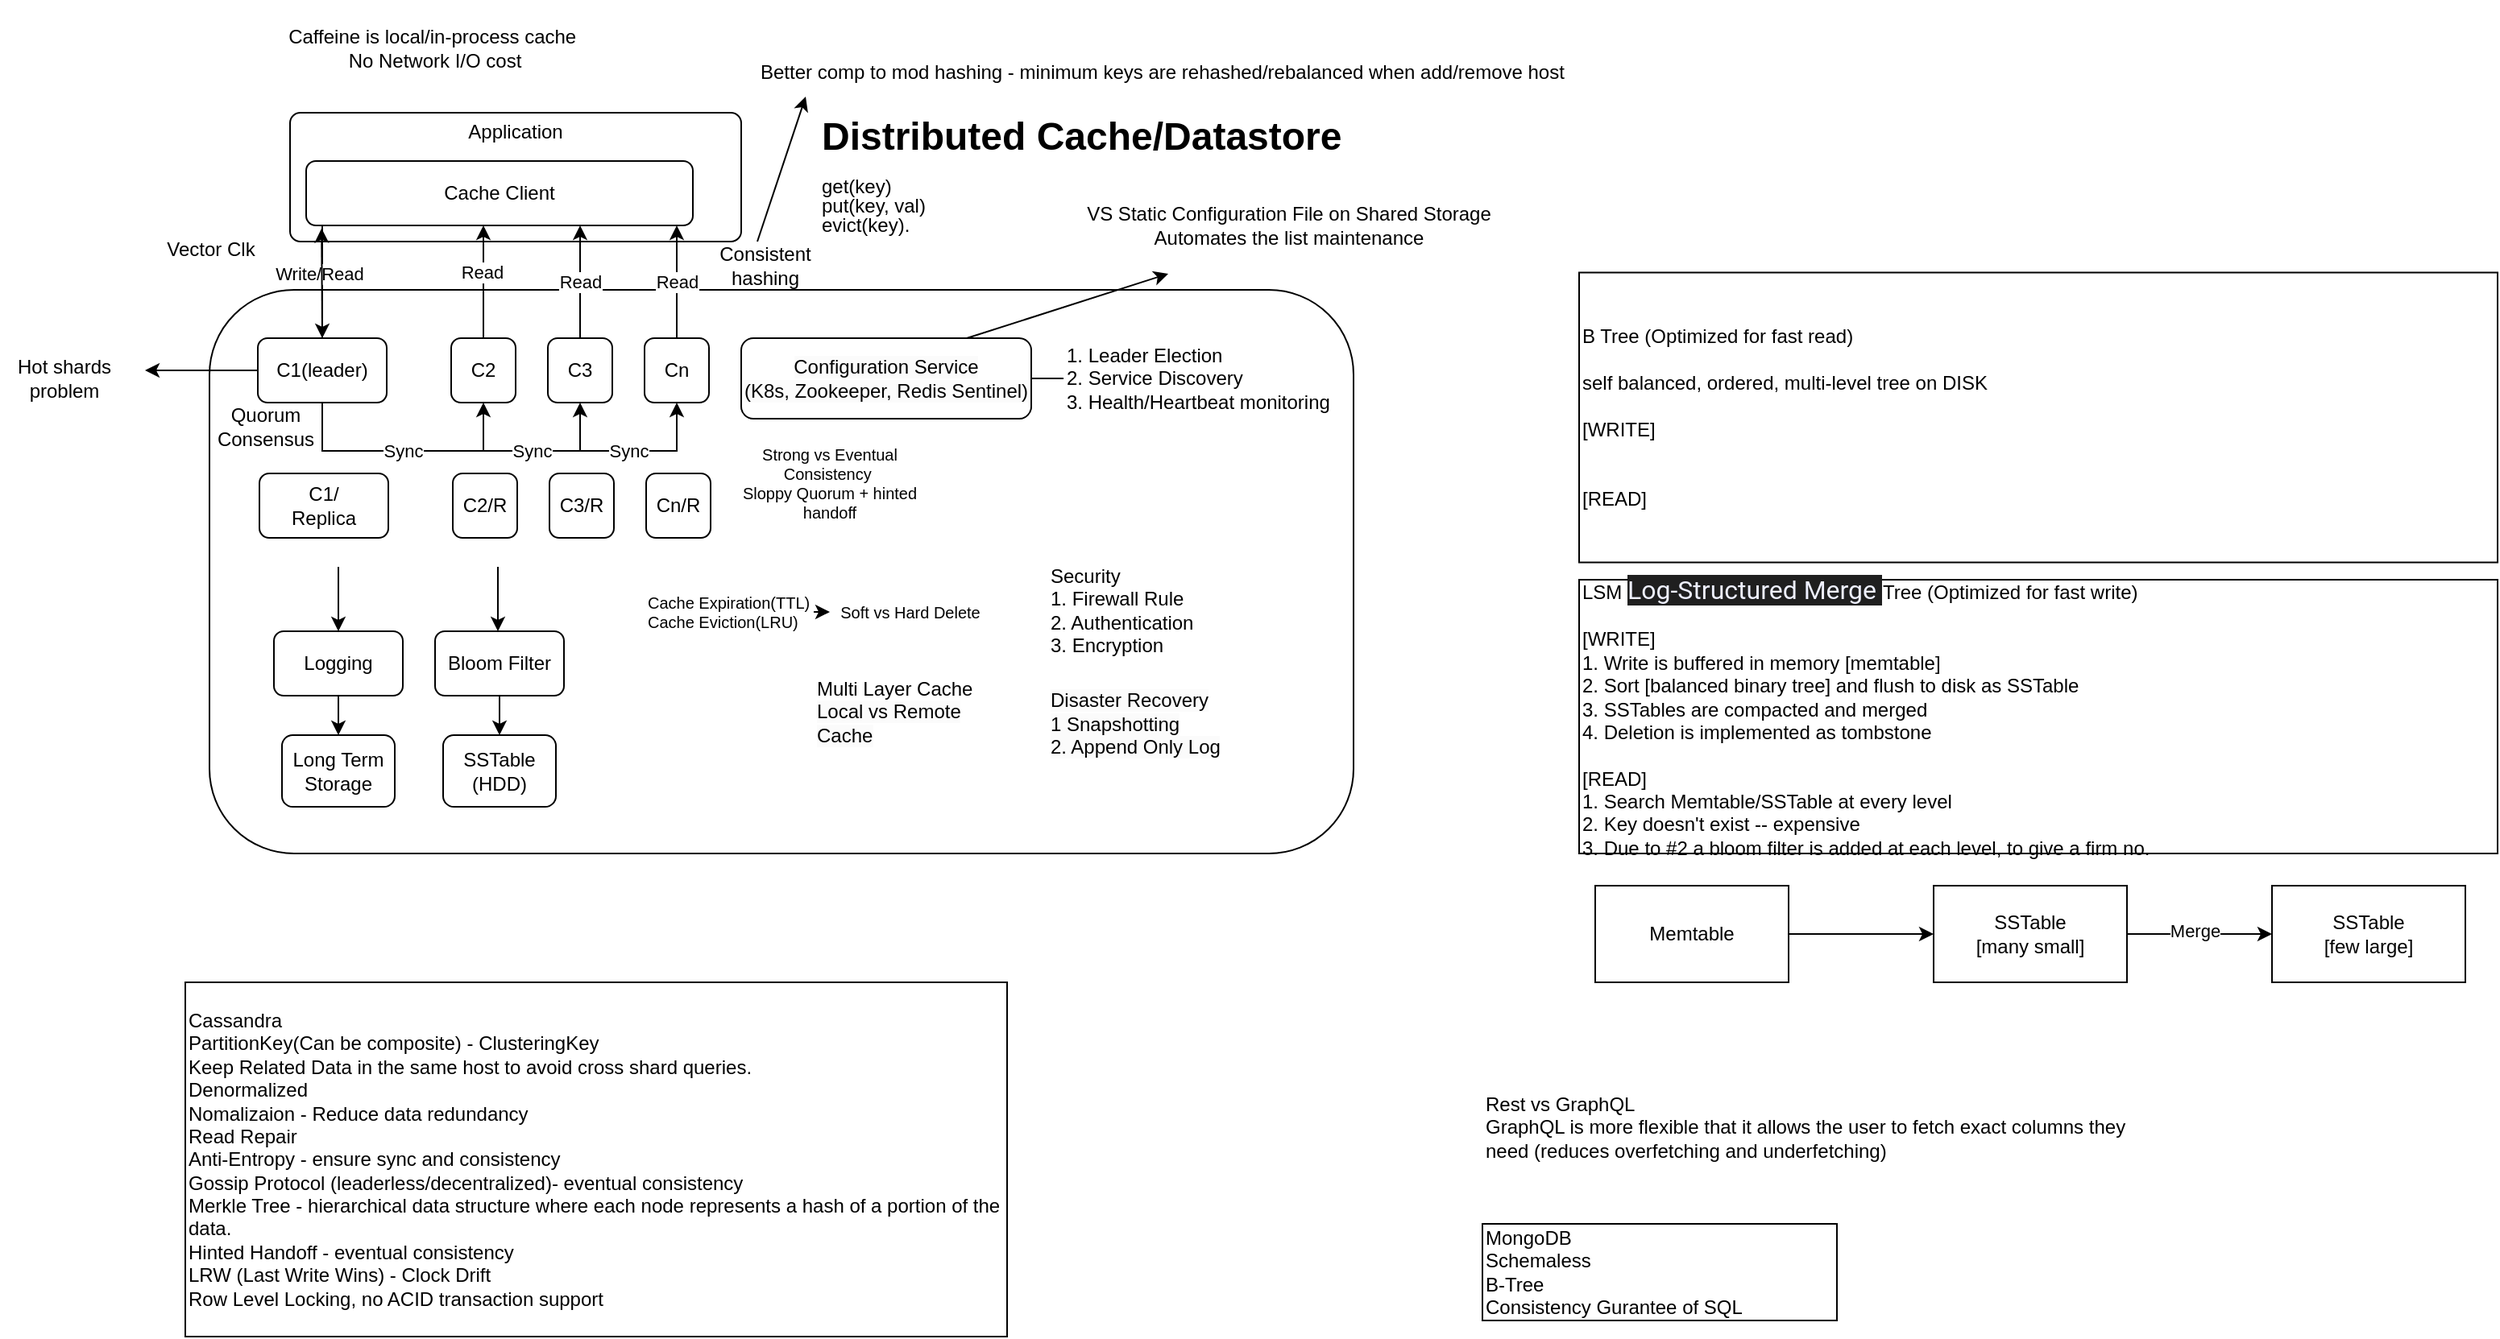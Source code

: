 <mxfile version="28.2.5">
  <diagram name="Page-1" id="P5muPFHz2gZ1AS87yahM">
    <mxGraphModel dx="2058" dy="1112" grid="1" gridSize="10" guides="1" tooltips="1" connect="1" arrows="1" fold="1" page="1" pageScale="1" pageWidth="850" pageHeight="1100" math="0" shadow="0">
      <root>
        <mxCell id="0" />
        <mxCell id="1" parent="0" />
        <mxCell id="0X59PUgcTV4MXo8Vb6Gh-38" value="" style="rounded=1;whiteSpace=wrap;html=1;" parent="1" vertex="1">
          <mxGeometry x="130" y="440" width="710" height="350" as="geometry" />
        </mxCell>
        <mxCell id="0X59PUgcTV4MXo8Vb6Gh-2" value="Application&lt;br&gt;&lt;br&gt;&lt;br&gt;&lt;br&gt;&lt;br&gt;" style="rounded=1;whiteSpace=wrap;html=1;arcSize=8;" parent="1" vertex="1">
          <mxGeometry x="180" y="330" width="280" height="80" as="geometry" />
        </mxCell>
        <mxCell id="0X59PUgcTV4MXo8Vb6Gh-5" value="Cache Client" style="rounded=1;whiteSpace=wrap;html=1;" parent="1" vertex="1">
          <mxGeometry x="190" y="360" width="240" height="40" as="geometry" />
        </mxCell>
        <mxCell id="0X59PUgcTV4MXo8Vb6Gh-7" value="C2" style="rounded=1;whiteSpace=wrap;html=1;" parent="1" vertex="1">
          <mxGeometry x="280" y="470" width="40" height="40" as="geometry" />
        </mxCell>
        <mxCell id="0X59PUgcTV4MXo8Vb6Gh-9" value="C3" style="rounded=1;whiteSpace=wrap;html=1;" parent="1" vertex="1">
          <mxGeometry x="340" y="470" width="40" height="40" as="geometry" />
        </mxCell>
        <mxCell id="0X59PUgcTV4MXo8Vb6Gh-10" value="Cn" style="rounded=1;whiteSpace=wrap;html=1;" parent="1" vertex="1">
          <mxGeometry x="400" y="470" width="40" height="40" as="geometry" />
        </mxCell>
        <mxCell id="0X59PUgcTV4MXo8Vb6Gh-11" value="C1(leader)" style="rounded=1;whiteSpace=wrap;html=1;" parent="1" vertex="1">
          <mxGeometry x="160" y="470" width="80" height="40" as="geometry" />
        </mxCell>
        <mxCell id="0X59PUgcTV4MXo8Vb6Gh-12" value="" style="endArrow=classic;html=1;rounded=0;entryX=0.5;entryY=0;entryDx=0;entryDy=0;" parent="1" target="0X59PUgcTV4MXo8Vb6Gh-11" edge="1">
          <mxGeometry width="50" height="50" relative="1" as="geometry">
            <mxPoint x="200" y="400" as="sourcePoint" />
            <mxPoint x="340" y="510" as="targetPoint" />
          </mxGeometry>
        </mxCell>
        <mxCell id="0X59PUgcTV4MXo8Vb6Gh-13" value="Write/Read" style="edgeLabel;html=1;align=center;verticalAlign=middle;resizable=0;points=[];" parent="0X59PUgcTV4MXo8Vb6Gh-12" connectable="0" vertex="1">
          <mxGeometry x="-0.141" y="-2" relative="1" as="geometry">
            <mxPoint as="offset" />
          </mxGeometry>
        </mxCell>
        <mxCell id="0X59PUgcTV4MXo8Vb6Gh-16" value="Read" style="endArrow=classic;html=1;rounded=0;" parent="1" edge="1">
          <mxGeometry x="0.187" y="1" width="50" height="50" relative="1" as="geometry">
            <mxPoint x="300" y="470" as="sourcePoint" />
            <mxPoint x="300" y="400" as="targetPoint" />
            <mxPoint as="offset" />
          </mxGeometry>
        </mxCell>
        <mxCell id="0X59PUgcTV4MXo8Vb6Gh-17" value="Read" style="endArrow=classic;html=1;rounded=0;exitX=0.5;exitY=0;exitDx=0;exitDy=0;" parent="1" source="0X59PUgcTV4MXo8Vb6Gh-9" edge="1">
          <mxGeometry width="50" height="50" relative="1" as="geometry">
            <mxPoint x="310" y="480" as="sourcePoint" />
            <mxPoint x="360" y="400" as="targetPoint" />
          </mxGeometry>
        </mxCell>
        <mxCell id="0X59PUgcTV4MXo8Vb6Gh-18" value="Read" style="endArrow=classic;html=1;rounded=0;exitX=0.5;exitY=0;exitDx=0;exitDy=0;" parent="1" source="0X59PUgcTV4MXo8Vb6Gh-10" edge="1">
          <mxGeometry width="50" height="50" relative="1" as="geometry">
            <mxPoint x="370" y="480" as="sourcePoint" />
            <mxPoint x="420" y="400" as="targetPoint" />
          </mxGeometry>
        </mxCell>
        <mxCell id="0X59PUgcTV4MXo8Vb6Gh-19" value="Sync" style="endArrow=classic;html=1;rounded=0;exitX=0.5;exitY=1;exitDx=0;exitDy=0;entryX=0.5;entryY=1;entryDx=0;entryDy=0;" parent="1" source="0X59PUgcTV4MXo8Vb6Gh-11" target="0X59PUgcTV4MXo8Vb6Gh-7" edge="1">
          <mxGeometry width="50" height="50" relative="1" as="geometry">
            <mxPoint x="200" y="540" as="sourcePoint" />
            <mxPoint x="350" y="540" as="targetPoint" />
            <Array as="points">
              <mxPoint x="200" y="540" />
              <mxPoint x="300" y="540" />
            </Array>
          </mxGeometry>
        </mxCell>
        <mxCell id="0X59PUgcTV4MXo8Vb6Gh-20" value="Strong vs Eventual Consistency&amp;nbsp;&lt;br&gt;Sloppy Quorum + hinted handoff" style="text;html=1;strokeColor=none;fillColor=none;align=center;verticalAlign=middle;whiteSpace=wrap;rounded=0;fontSize=10;" parent="1" vertex="1">
          <mxGeometry x="450" y="530" width="130" height="60" as="geometry" />
        </mxCell>
        <mxCell id="0X59PUgcTV4MXo8Vb6Gh-22" value="Sync" style="endArrow=classic;html=1;rounded=0;entryX=0.5;entryY=1;entryDx=0;entryDy=0;" parent="1" target="0X59PUgcTV4MXo8Vb6Gh-9" edge="1">
          <mxGeometry x="-0.333" width="50" height="50" relative="1" as="geometry">
            <mxPoint x="300" y="540" as="sourcePoint" />
            <mxPoint x="450" y="530" as="targetPoint" />
            <Array as="points">
              <mxPoint x="360" y="540" />
            </Array>
            <mxPoint as="offset" />
          </mxGeometry>
        </mxCell>
        <mxCell id="0X59PUgcTV4MXo8Vb6Gh-23" value="Sync" style="endArrow=classic;html=1;rounded=0;entryX=0.5;entryY=1;entryDx=0;entryDy=0;" parent="1" target="0X59PUgcTV4MXo8Vb6Gh-10" edge="1">
          <mxGeometry x="-0.333" width="50" height="50" relative="1" as="geometry">
            <mxPoint x="360" y="540" as="sourcePoint" />
            <mxPoint x="480" y="530" as="targetPoint" />
            <Array as="points">
              <mxPoint x="420" y="540" />
            </Array>
            <mxPoint as="offset" />
          </mxGeometry>
        </mxCell>
        <mxCell id="0X59PUgcTV4MXo8Vb6Gh-41" value="" style="edgeStyle=orthogonalEdgeStyle;rounded=0;orthogonalLoop=1;jettySize=auto;html=1;" parent="1" source="0X59PUgcTV4MXo8Vb6Gh-27" edge="1">
          <mxGeometry relative="1" as="geometry">
            <mxPoint x="600" y="500" as="targetPoint" />
          </mxGeometry>
        </mxCell>
        <mxCell id="0X59PUgcTV4MXo8Vb6Gh-27" value="1. Leader Election&lt;br&gt;2. Service Discovery&lt;br&gt;3. Health/Heartbeat monitoring" style="text;html=1;strokeColor=none;fillColor=none;align=left;verticalAlign=middle;whiteSpace=wrap;rounded=0;" parent="1" vertex="1">
          <mxGeometry x="660" y="475" width="210" height="40" as="geometry" />
        </mxCell>
        <mxCell id="0X59PUgcTV4MXo8Vb6Gh-29" value="Consistent hashing" style="text;html=1;strokeColor=none;fillColor=none;align=center;verticalAlign=middle;whiteSpace=wrap;rounded=0;" parent="1" vertex="1">
          <mxGeometry x="425" y="410" width="100" height="30" as="geometry" />
        </mxCell>
        <mxCell id="0X59PUgcTV4MXo8Vb6Gh-35" value="&lt;span style=&quot;color: rgb(0, 0, 0); font-family: Helvetica; font-size: 12px; font-style: normal; font-variant-ligatures: normal; font-variant-caps: normal; font-weight: 400; letter-spacing: normal; orphans: 2; text-align: center; text-indent: 0px; text-transform: none; widows: 2; word-spacing: 0px; -webkit-text-stroke-width: 0px; background-color: rgb(251, 251, 251); text-decoration-thickness: initial; text-decoration-style: initial; text-decoration-color: initial; float: none; display: inline !important;&quot;&gt;Configuration Service&lt;/span&gt;&lt;br style=&quot;border-color: var(--border-color); color: rgb(0, 0, 0); font-family: Helvetica; font-size: 12px; font-style: normal; font-variant-ligatures: normal; font-variant-caps: normal; font-weight: 400; letter-spacing: normal; orphans: 2; text-align: center; text-indent: 0px; text-transform: none; widows: 2; word-spacing: 0px; -webkit-text-stroke-width: 0px; background-color: rgb(251, 251, 251); text-decoration-thickness: initial; text-decoration-style: initial; text-decoration-color: initial;&quot;&gt;&lt;span style=&quot;color: rgb(0, 0, 0); font-family: Helvetica; font-size: 12px; font-style: normal; font-variant-ligatures: normal; font-variant-caps: normal; font-weight: 400; letter-spacing: normal; orphans: 2; text-align: center; text-indent: 0px; text-transform: none; widows: 2; word-spacing: 0px; -webkit-text-stroke-width: 0px; background-color: rgb(251, 251, 251); text-decoration-thickness: initial; text-decoration-style: initial; text-decoration-color: initial; float: none; display: inline !important;&quot;&gt;(K8s, Zookeeper, Redis Sentinel)&lt;/span&gt;" style="rounded=1;whiteSpace=wrap;html=1;" parent="1" vertex="1">
          <mxGeometry x="460" y="470" width="180" height="50" as="geometry" />
        </mxCell>
        <mxCell id="0X59PUgcTV4MXo8Vb6Gh-43" value="&lt;br&gt;&lt;span style=&quot;color: rgb(0, 0, 0); font-family: Helvetica; font-size: 12px; font-style: normal; font-variant-ligatures: normal; font-variant-caps: normal; font-weight: 400; letter-spacing: normal; orphans: 2; text-indent: 0px; text-transform: none; widows: 2; word-spacing: 0px; -webkit-text-stroke-width: 0px; background-color: rgb(251, 251, 251); text-decoration-thickness: initial; text-decoration-style: initial; text-decoration-color: initial; float: none; display: inline !important;&quot;&gt;Disaster Recovery&lt;/span&gt;&lt;br style=&quot;border-color: var(--border-color); color: rgb(0, 0, 0); font-family: Helvetica; font-size: 12px; font-style: normal; font-variant-ligatures: normal; font-variant-caps: normal; font-weight: 400; letter-spacing: normal; orphans: 2; text-indent: 0px; text-transform: none; widows: 2; word-spacing: 0px; -webkit-text-stroke-width: 0px; background-color: rgb(251, 251, 251); text-decoration-thickness: initial; text-decoration-style: initial; text-decoration-color: initial;&quot;&gt;&lt;span style=&quot;color: rgb(0, 0, 0); font-family: Helvetica; font-size: 12px; font-style: normal; font-variant-ligatures: normal; font-variant-caps: normal; font-weight: 400; letter-spacing: normal; orphans: 2; text-indent: 0px; text-transform: none; widows: 2; word-spacing: 0px; -webkit-text-stroke-width: 0px; background-color: rgb(251, 251, 251); text-decoration-thickness: initial; text-decoration-style: initial; text-decoration-color: initial; float: none; display: inline !important;&quot;&gt;1 Snapshotting&lt;/span&gt;&lt;br style=&quot;border-color: var(--border-color); color: rgb(0, 0, 0); font-family: Helvetica; font-size: 12px; font-style: normal; font-variant-ligatures: normal; font-variant-caps: normal; font-weight: 400; letter-spacing: normal; orphans: 2; text-indent: 0px; text-transform: none; widows: 2; word-spacing: 0px; -webkit-text-stroke-width: 0px; background-color: rgb(251, 251, 251); text-decoration-thickness: initial; text-decoration-style: initial; text-decoration-color: initial;&quot;&gt;&lt;span style=&quot;color: rgb(0, 0, 0); font-family: Helvetica; font-size: 12px; font-style: normal; font-variant-ligatures: normal; font-variant-caps: normal; font-weight: 400; letter-spacing: normal; orphans: 2; text-indent: 0px; text-transform: none; widows: 2; word-spacing: 0px; -webkit-text-stroke-width: 0px; background-color: rgb(251, 251, 251); text-decoration-thickness: initial; text-decoration-style: initial; text-decoration-color: initial; float: none; display: inline !important;&quot;&gt;2. Append Only Log&lt;/span&gt;" style="text;html=1;strokeColor=none;fillColor=none;align=left;verticalAlign=middle;whiteSpace=wrap;rounded=0;" parent="1" vertex="1">
          <mxGeometry x="650" y="669.25" width="120" height="65.5" as="geometry" />
        </mxCell>
        <mxCell id="0X59PUgcTV4MXo8Vb6Gh-44" value="" style="endArrow=classic;html=1;rounded=0;entryX=0.5;entryY=0;entryDx=0;entryDy=0;" parent="1" target="0X59PUgcTV4MXo8Vb6Gh-45" edge="1">
          <mxGeometry width="50" height="50" relative="1" as="geometry">
            <mxPoint x="210" y="612" as="sourcePoint" />
            <mxPoint x="310" y="632" as="targetPoint" />
          </mxGeometry>
        </mxCell>
        <mxCell id="0X59PUgcTV4MXo8Vb6Gh-45" value="Logging" style="rounded=1;whiteSpace=wrap;html=1;" parent="1" vertex="1">
          <mxGeometry x="170" y="652" width="80" height="40" as="geometry" />
        </mxCell>
        <mxCell id="0X59PUgcTV4MXo8Vb6Gh-46" value="Long Term Storage" style="rounded=1;whiteSpace=wrap;html=1;" parent="1" vertex="1">
          <mxGeometry x="175" y="716.5" width="70" height="44.5" as="geometry" />
        </mxCell>
        <mxCell id="0X59PUgcTV4MXo8Vb6Gh-47" value="" style="endArrow=classic;html=1;rounded=0;exitX=0.5;exitY=1;exitDx=0;exitDy=0;entryX=0.5;entryY=0;entryDx=0;entryDy=0;" parent="1" source="0X59PUgcTV4MXo8Vb6Gh-45" target="0X59PUgcTV4MXo8Vb6Gh-46" edge="1">
          <mxGeometry width="50" height="50" relative="1" as="geometry">
            <mxPoint x="380" y="701" as="sourcePoint" />
            <mxPoint x="430" y="651" as="targetPoint" />
          </mxGeometry>
        </mxCell>
        <mxCell id="0X59PUgcTV4MXo8Vb6Gh-49" value="Cache Expiration(TTL)&lt;br&gt;Cache Eviction(LRU)" style="text;html=1;strokeColor=none;fillColor=none;align=left;verticalAlign=middle;whiteSpace=wrap;rounded=0;fontSize=10;" parent="1" vertex="1">
          <mxGeometry x="400" y="620" width="105" height="40" as="geometry" />
        </mxCell>
        <mxCell id="0X59PUgcTV4MXo8Vb6Gh-50" value="Security&lt;br&gt;1. Firewall Rule&lt;br&gt;2. Authentication&lt;br&gt;3. Encryption" style="text;html=1;strokeColor=none;fillColor=none;align=left;verticalAlign=middle;whiteSpace=wrap;rounded=0;" parent="1" vertex="1">
          <mxGeometry x="650" y="609.25" width="170" height="60" as="geometry" />
        </mxCell>
        <mxCell id="0X59PUgcTV4MXo8Vb6Gh-52" value="" style="endArrow=classic;html=1;rounded=0;exitX=0.5;exitY=0;exitDx=0;exitDy=0;entryX=0.04;entryY=1.045;entryDx=0;entryDy=0;entryPerimeter=0;" parent="1" source="0X59PUgcTV4MXo8Vb6Gh-11" target="0X59PUgcTV4MXo8Vb6Gh-5" edge="1">
          <mxGeometry width="50" height="50" relative="1" as="geometry">
            <mxPoint x="190" y="460" as="sourcePoint" />
            <mxPoint x="110" y="400" as="targetPoint" />
          </mxGeometry>
        </mxCell>
        <mxCell id="0X59PUgcTV4MXo8Vb6Gh-53" value="Soft vs Hard Delete" style="text;html=1;strokeColor=none;fillColor=none;align=center;verticalAlign=middle;whiteSpace=wrap;rounded=0;fontSize=10;" parent="1" vertex="1">
          <mxGeometry x="515" y="625" width="100" height="30" as="geometry" />
        </mxCell>
        <mxCell id="0X59PUgcTV4MXo8Vb6Gh-54" value="" style="endArrow=classic;html=1;rounded=0;entryX=0;entryY=0.5;entryDx=0;entryDy=0;" parent="1" source="0X59PUgcTV4MXo8Vb6Gh-49" target="0X59PUgcTV4MXo8Vb6Gh-53" edge="1">
          <mxGeometry width="50" height="50" relative="1" as="geometry">
            <mxPoint x="530" y="730" as="sourcePoint" />
            <mxPoint x="580" y="680" as="targetPoint" />
          </mxGeometry>
        </mxCell>
        <mxCell id="0X59PUgcTV4MXo8Vb6Gh-55" value="Quorum&lt;br&gt;Consensus" style="text;html=1;strokeColor=none;fillColor=none;align=center;verticalAlign=middle;whiteSpace=wrap;rounded=0;" parent="1" vertex="1">
          <mxGeometry x="120" y="510" width="90" height="30" as="geometry" />
        </mxCell>
        <mxCell id="0X59PUgcTV4MXo8Vb6Gh-68" value="Bloom Filter" style="rounded=1;whiteSpace=wrap;html=1;" parent="1" vertex="1">
          <mxGeometry x="270" y="652" width="80" height="40" as="geometry" />
        </mxCell>
        <mxCell id="0X59PUgcTV4MXo8Vb6Gh-69" value="SSTable&lt;br&gt;(HDD)" style="rounded=1;whiteSpace=wrap;html=1;" parent="1" vertex="1">
          <mxGeometry x="275" y="716.5" width="70" height="44.5" as="geometry" />
        </mxCell>
        <mxCell id="0X59PUgcTV4MXo8Vb6Gh-70" value="" style="endArrow=classic;html=1;rounded=0;exitX=0.5;exitY=1;exitDx=0;exitDy=0;entryX=0.5;entryY=0;entryDx=0;entryDy=0;" parent="1" source="0X59PUgcTV4MXo8Vb6Gh-68" target="0X59PUgcTV4MXo8Vb6Gh-69" edge="1">
          <mxGeometry width="50" height="50" relative="1" as="geometry">
            <mxPoint x="480" y="701" as="sourcePoint" />
            <mxPoint x="530" y="651" as="targetPoint" />
          </mxGeometry>
        </mxCell>
        <mxCell id="0X59PUgcTV4MXo8Vb6Gh-72" value="" style="endArrow=classic;html=1;rounded=0;entryX=0.5;entryY=0;entryDx=0;entryDy=0;" parent="1" edge="1">
          <mxGeometry width="50" height="50" relative="1" as="geometry">
            <mxPoint x="309" y="612" as="sourcePoint" />
            <mxPoint x="309" y="652" as="targetPoint" />
          </mxGeometry>
        </mxCell>
        <mxCell id="0X59PUgcTV4MXo8Vb6Gh-74" value="C2/R" style="rounded=1;whiteSpace=wrap;html=1;" parent="1" vertex="1">
          <mxGeometry x="281" y="554" width="40" height="40" as="geometry" />
        </mxCell>
        <mxCell id="0X59PUgcTV4MXo8Vb6Gh-75" value="C3/R" style="rounded=1;whiteSpace=wrap;html=1;" parent="1" vertex="1">
          <mxGeometry x="341" y="554" width="40" height="40" as="geometry" />
        </mxCell>
        <mxCell id="0X59PUgcTV4MXo8Vb6Gh-76" value="Cn/R" style="rounded=1;whiteSpace=wrap;html=1;" parent="1" vertex="1">
          <mxGeometry x="401" y="554" width="40" height="40" as="geometry" />
        </mxCell>
        <mxCell id="0X59PUgcTV4MXo8Vb6Gh-77" value="C1/&lt;br&gt;Replica" style="rounded=1;whiteSpace=wrap;html=1;" parent="1" vertex="1">
          <mxGeometry x="161" y="554" width="80" height="40" as="geometry" />
        </mxCell>
        <mxCell id="3DRIDlNf5worrTnYCB3--1" value="&lt;h1&gt;Distributed Cache/Datastore&lt;br&gt;&lt;/h1&gt;&lt;p style=&quot;line-height: 0%;&quot;&gt;get(key)&lt;/p&gt;&lt;p style=&quot;line-height: 0%;&quot;&gt;put(key, val)&lt;/p&gt;&lt;p style=&quot;line-height: 0%;&quot;&gt;evict(key).&lt;/p&gt;" style="text;html=1;strokeColor=none;fillColor=none;spacing=5;spacingTop=-20;whiteSpace=wrap;overflow=hidden;rounded=0;" parent="1" vertex="1">
          <mxGeometry x="505" y="325" width="335" height="95" as="geometry" />
        </mxCell>
        <mxCell id="q6r14IQffw8dgyPg3h4d-1" value="Vector Clk" style="text;html=1;strokeColor=none;fillColor=none;align=center;verticalAlign=middle;whiteSpace=wrap;rounded=0;" parent="1" vertex="1">
          <mxGeometry x="101" y="400" width="60" height="30" as="geometry" />
        </mxCell>
        <mxCell id="LQaM2uK_5VF6RySkyKIR-1" value="Caffeine is local/in-process cache&amp;nbsp;&lt;br&gt;No Network I/O cost" style="text;html=1;strokeColor=none;fillColor=none;align=center;verticalAlign=middle;whiteSpace=wrap;rounded=0;" parent="1" vertex="1">
          <mxGeometry x="170" y="260" width="200" height="60" as="geometry" />
        </mxCell>
        <mxCell id="QebSRQY82E2nr3k9_uYk-1" value="" style="endArrow=classic;html=1;rounded=0;entryX=0.25;entryY=1;entryDx=0;entryDy=0;" parent="1" target="QebSRQY82E2nr3k9_uYk-2" edge="1">
          <mxGeometry width="50" height="50" relative="1" as="geometry">
            <mxPoint x="600" y="470" as="sourcePoint" />
            <mxPoint x="920" y="440" as="targetPoint" />
          </mxGeometry>
        </mxCell>
        <mxCell id="QebSRQY82E2nr3k9_uYk-2" value="VS Static Configuration File on Shared Storage&lt;br&gt;Automates the list maintenance" style="text;html=1;strokeColor=none;fillColor=none;align=center;verticalAlign=middle;whiteSpace=wrap;rounded=0;" parent="1" vertex="1">
          <mxGeometry x="650" y="370" width="300" height="60" as="geometry" />
        </mxCell>
        <mxCell id="QebSRQY82E2nr3k9_uYk-3" value="" style="endArrow=classic;html=1;rounded=0;exitX=0;exitY=0.5;exitDx=0;exitDy=0;" parent="1" source="0X59PUgcTV4MXo8Vb6Gh-11" edge="1">
          <mxGeometry width="50" height="50" relative="1" as="geometry">
            <mxPoint x="60" y="530" as="sourcePoint" />
            <mxPoint x="90" y="490" as="targetPoint" />
          </mxGeometry>
        </mxCell>
        <mxCell id="QebSRQY82E2nr3k9_uYk-4" value="Hot shards problem" style="text;html=1;strokeColor=none;fillColor=none;align=center;verticalAlign=middle;whiteSpace=wrap;rounded=0;" parent="1" vertex="1">
          <mxGeometry y="480" width="80" height="30" as="geometry" />
        </mxCell>
        <mxCell id="BZU4ZhYAYziiRwtoTA7B-1" value="" style="endArrow=classic;html=1;rounded=0;" parent="1" edge="1">
          <mxGeometry width="50" height="50" relative="1" as="geometry">
            <mxPoint x="470" y="410" as="sourcePoint" />
            <mxPoint x="500" y="320" as="targetPoint" />
          </mxGeometry>
        </mxCell>
        <mxCell id="BZU4ZhYAYziiRwtoTA7B-2" value="Better comp to mod hashing - minimum keys are rehashed/rebalanced when add/remove host" style="text;html=1;strokeColor=none;fillColor=none;align=left;verticalAlign=middle;whiteSpace=wrap;rounded=0;" parent="1" vertex="1">
          <mxGeometry x="470" y="290" width="510" height="30" as="geometry" />
        </mxCell>
        <mxCell id="BZU4ZhYAYziiRwtoTA7B-4" value="Multi Layer Cache&lt;br style=&quot;border-color: var(--border-color); color: rgb(0, 0, 0); font-family: Helvetica; font-size: 12px; font-style: normal; font-variant-ligatures: normal; font-variant-caps: normal; font-weight: 400; letter-spacing: normal; orphans: 2; text-indent: 0px; text-transform: none; widows: 2; word-spacing: 0px; -webkit-text-stroke-width: 0px; background-color: rgb(251, 251, 251); text-decoration-thickness: initial; text-decoration-style: initial; text-decoration-color: initial;&quot;&gt;&lt;span style=&quot;color: rgb(0, 0, 0); font-family: Helvetica; font-size: 12px; font-style: normal; font-variant-ligatures: normal; font-variant-caps: normal; font-weight: 400; letter-spacing: normal; orphans: 2; text-indent: 0px; text-transform: none; widows: 2; word-spacing: 0px; -webkit-text-stroke-width: 0px; background-color: rgb(251, 251, 251); text-decoration-thickness: initial; text-decoration-style: initial; text-decoration-color: initial; float: none; display: inline !important;&quot;&gt;Local vs Remote Cache&lt;/span&gt;" style="text;html=1;strokeColor=none;fillColor=none;align=left;verticalAlign=middle;whiteSpace=wrap;rounded=0;" parent="1" vertex="1">
          <mxGeometry x="505" y="669.25" width="120" height="65.5" as="geometry" />
        </mxCell>
        <mxCell id="KDX1G06SCl55TOmQuQN1-1" value="LSM&amp;nbsp;&lt;span style=&quot;color: rgb(238, 240, 255); font-family: &amp;quot;Google Sans&amp;quot;, Roboto, Arial, sans-serif; font-size: 16px; background-color: rgb(31, 31, 31);&quot;&gt;Log-Structured Merge&amp;nbsp;&lt;/span&gt;Tree (Optimized for fast write)&lt;div&gt;&lt;br&gt;&lt;div&gt;[WRITE]&lt;br&gt;&lt;div&gt;1. Write is buffered in memory [memtable]&lt;/div&gt;&lt;div&gt;2. Sort [balanced binary tree] and flush to disk as SSTable&lt;/div&gt;&lt;div&gt;3. SSTables are compacted and merged&lt;/div&gt;&lt;/div&gt;&lt;div&gt;4. Deletion is implemented as tombstone&lt;/div&gt;&lt;div&gt;&lt;br&gt;&lt;/div&gt;&lt;div&gt;[READ]&lt;/div&gt;&lt;div&gt;1. Search Memtable/SSTable at every level&lt;/div&gt;&lt;/div&gt;&lt;div&gt;2. Key doesn&#39;t exist -- expensive&lt;/div&gt;&lt;div&gt;3. Due to #2 a bloom filter is added at each level, to give a firm no.&lt;/div&gt;" style="rounded=0;whiteSpace=wrap;html=1;align=left;" parent="1" vertex="1">
          <mxGeometry x="980" y="620" width="570" height="170" as="geometry" />
        </mxCell>
        <mxCell id="KDX1G06SCl55TOmQuQN1-2" value="Memtable" style="rounded=0;whiteSpace=wrap;html=1;" parent="1" vertex="1">
          <mxGeometry x="990" y="810" width="120" height="60" as="geometry" />
        </mxCell>
        <mxCell id="KDX1G06SCl55TOmQuQN1-3" value="SSTable&lt;div&gt;[many small]&lt;/div&gt;" style="rounded=0;whiteSpace=wrap;html=1;" parent="1" vertex="1">
          <mxGeometry x="1200" y="810" width="120" height="60" as="geometry" />
        </mxCell>
        <mxCell id="KDX1G06SCl55TOmQuQN1-4" value="" style="endArrow=classic;html=1;rounded=0;exitX=1;exitY=0.5;exitDx=0;exitDy=0;entryX=0;entryY=0.5;entryDx=0;entryDy=0;" parent="1" source="KDX1G06SCl55TOmQuQN1-2" target="KDX1G06SCl55TOmQuQN1-3" edge="1">
          <mxGeometry width="50" height="50" relative="1" as="geometry">
            <mxPoint x="1280" y="1010" as="sourcePoint" />
            <mxPoint x="1330" y="960" as="targetPoint" />
          </mxGeometry>
        </mxCell>
        <mxCell id="KDX1G06SCl55TOmQuQN1-5" value="SSTable&lt;div&gt;[few large]&lt;/div&gt;" style="rounded=0;whiteSpace=wrap;html=1;" parent="1" vertex="1">
          <mxGeometry x="1410" y="810" width="120" height="60" as="geometry" />
        </mxCell>
        <mxCell id="KDX1G06SCl55TOmQuQN1-6" value="" style="endArrow=classic;html=1;rounded=0;exitX=1;exitY=0.5;exitDx=0;exitDy=0;entryX=0;entryY=0.5;entryDx=0;entryDy=0;" parent="1" source="KDX1G06SCl55TOmQuQN1-3" target="KDX1G06SCl55TOmQuQN1-5" edge="1">
          <mxGeometry width="50" height="50" relative="1" as="geometry">
            <mxPoint x="1480" y="930" as="sourcePoint" />
            <mxPoint x="1530" y="880" as="targetPoint" />
          </mxGeometry>
        </mxCell>
        <mxCell id="KDX1G06SCl55TOmQuQN1-7" value="Merge" style="edgeLabel;html=1;align=center;verticalAlign=middle;resizable=0;points=[];" parent="KDX1G06SCl55TOmQuQN1-6" vertex="1" connectable="0">
          <mxGeometry x="-0.082" y="2" relative="1" as="geometry">
            <mxPoint as="offset" />
          </mxGeometry>
        </mxCell>
        <mxCell id="KDX1G06SCl55TOmQuQN1-8" value="B Tree (Optimized for fast read)&lt;div&gt;&lt;br&gt;&lt;/div&gt;&lt;div&gt;self balanced, ordered, multi-level tree on DISK&lt;/div&gt;&lt;div&gt;&lt;br&gt;&lt;div&gt;[WRITE]&lt;br&gt;&lt;div&gt;&lt;br&gt;&lt;/div&gt;&lt;/div&gt;&lt;div&gt;&lt;br&gt;&lt;/div&gt;&lt;div&gt;[READ]&lt;/div&gt;&lt;/div&gt;" style="rounded=0;whiteSpace=wrap;html=1;align=left;" parent="1" vertex="1">
          <mxGeometry x="980" y="429.25" width="570" height="180" as="geometry" />
        </mxCell>
        <mxCell id="cninYpx8410H4YJr9ggT-3" value="Rest vs GraphQL&lt;div&gt;GraphQL is more flexible that it allows the user to fetch exact columns they need (reduces overfetching and underfetching)&lt;/div&gt;" style="text;html=1;align=left;verticalAlign=middle;whiteSpace=wrap;rounded=0;" parent="1" vertex="1">
          <mxGeometry x="920" y="930" width="410" height="60" as="geometry" />
        </mxCell>
        <mxCell id="clf4LCWxftLQsTQVuVSI-2" value="MongoDB&lt;div&gt;Schemaless&lt;/div&gt;&lt;div&gt;B-Tree&lt;/div&gt;&lt;div&gt;Consistency Gurantee of SQL&lt;/div&gt;" style="rounded=0;whiteSpace=wrap;html=1;align=left;" vertex="1" parent="1">
          <mxGeometry x="920" y="1020" width="220" height="60" as="geometry" />
        </mxCell>
        <mxCell id="clf4LCWxftLQsTQVuVSI-3" value="Cassandra&lt;div style=&quot;forced-color-adjust: none;&quot;&gt;PartitionKey(Can be composite) - ClusteringKey&lt;/div&gt;&lt;div style=&quot;forced-color-adjust: none;&quot;&gt;Keep Related Data in the same host to avoid cross shard queries.&lt;/div&gt;&lt;div style=&quot;forced-color-adjust: none;&quot;&gt;Denormalized&lt;/div&gt;&lt;div style=&quot;forced-color-adjust: none;&quot;&gt;Nomalizaion - Reduce data redundancy&amp;nbsp;&lt;/div&gt;&lt;div style=&quot;forced-color-adjust: none;&quot;&gt;&lt;div&gt;&lt;span style=&quot;background-color: transparent; color: light-dark(rgb(0, 0, 0), rgb(255, 255, 255));&quot;&gt;Read Repair&lt;/span&gt;&lt;/div&gt;&lt;div&gt;Anti-Entropy - ensure sync and consistency&lt;/div&gt;&lt;div&gt;Gossip Protocol (leaderless/decentralized)- eventual consistency&lt;/div&gt;&lt;div&gt;Merkle Tree - hierarchical data structure where each node represents a hash of a portion of the data.&lt;/div&gt;&lt;div&gt;Hinted Handoff - eventual consistency&lt;/div&gt;&lt;div&gt;LRW (Last Write Wins) - Clock Drift&lt;/div&gt;&lt;div&gt;&lt;span style=&quot;background-color: transparent; color: light-dark(rgb(0, 0, 0), rgb(255, 255, 255));&quot;&gt;Row Level Locking, no ACID transaction support&lt;/span&gt;&lt;/div&gt;&lt;/div&gt;" style="rounded=0;whiteSpace=wrap;html=1;align=left;" vertex="1" parent="1">
          <mxGeometry x="115" y="870" width="510" height="220" as="geometry" />
        </mxCell>
      </root>
    </mxGraphModel>
  </diagram>
</mxfile>
